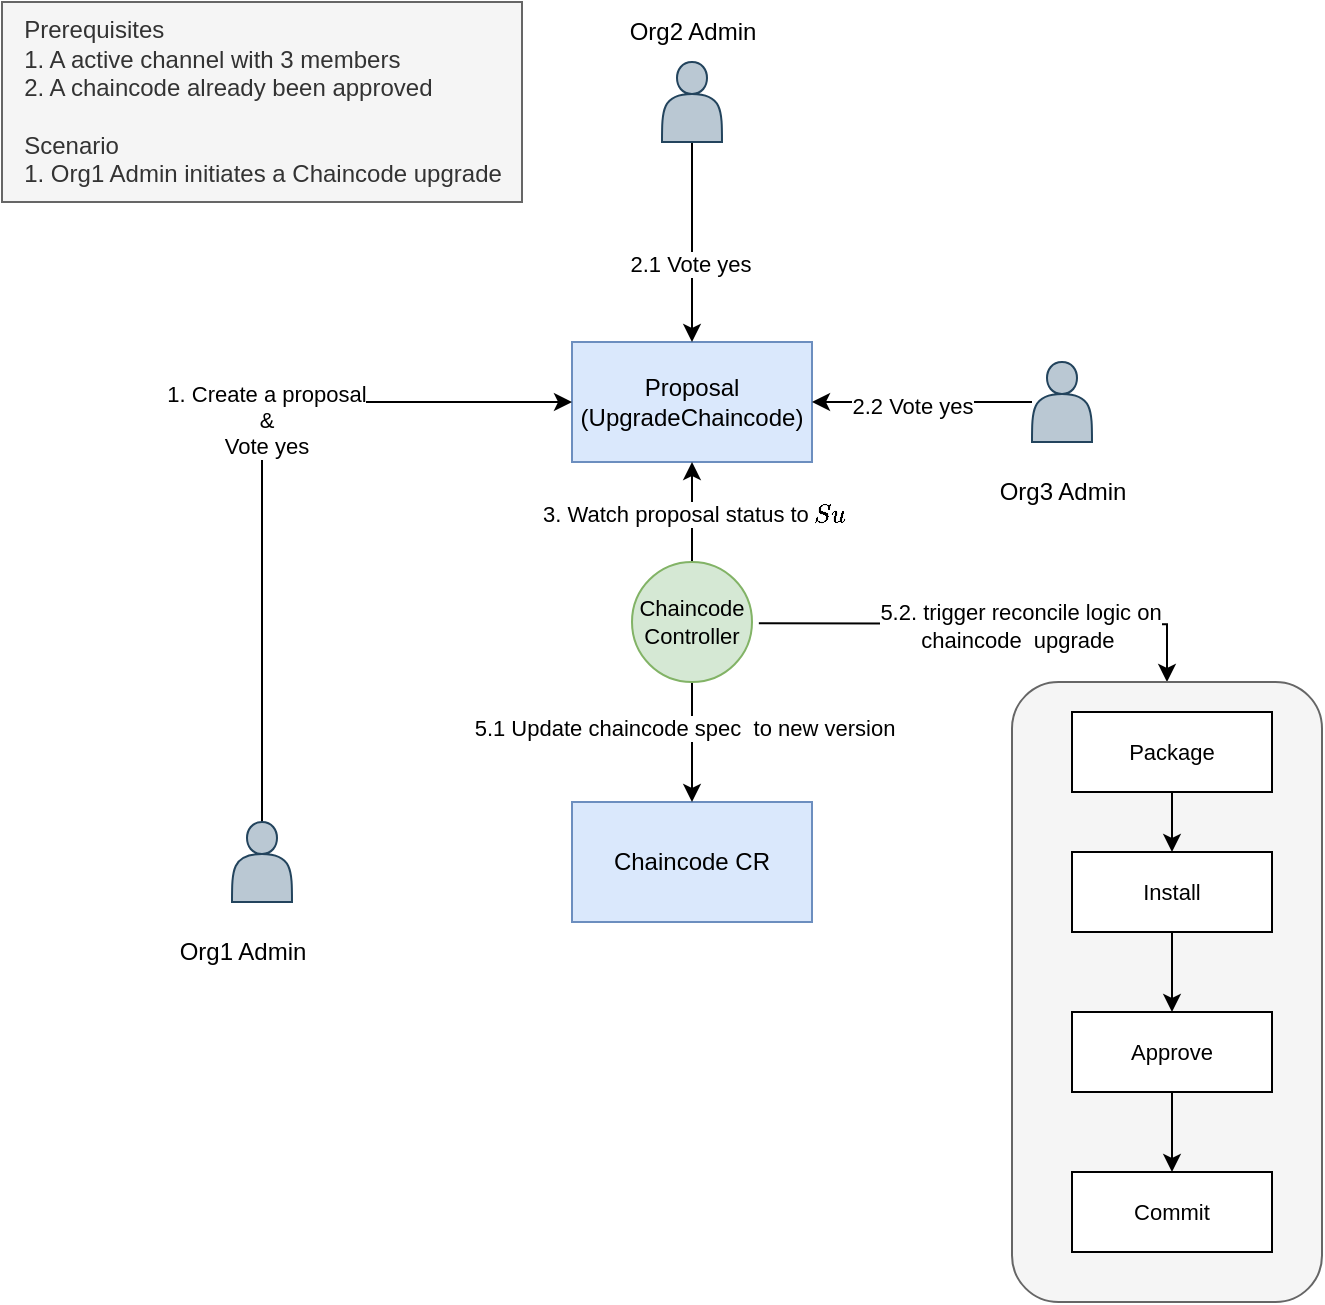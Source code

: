 <mxfile version="20.6.2" type="device"><diagram id="vi9xXOteOGJrXWxcVlT_" name="第 1 页"><mxGraphModel dx="946" dy="672" grid="1" gridSize="10" guides="1" tooltips="1" connect="1" arrows="1" fold="1" page="1" pageScale="1" pageWidth="900" pageHeight="1600" math="0" shadow="0"><root><mxCell id="0"/><mxCell id="1" parent="0"/><mxCell id="4khYf3wGowJXKkLR60K5-1" value="Chaincode CR" style="rounded=0;whiteSpace=wrap;html=1;fillColor=#dae8fc;strokeColor=#6c8ebf;" parent="1" vertex="1"><mxGeometry x="350" y="450" width="120" height="60" as="geometry"/></mxCell><mxCell id="4khYf3wGowJXKkLR60K5-3" value="Proposal&lt;br&gt;(UpgradeChaincode)" style="rounded=0;whiteSpace=wrap;html=1;fillColor=#dae8fc;strokeColor=#6c8ebf;" parent="1" vertex="1"><mxGeometry x="350" y="220" width="120" height="60" as="geometry"/></mxCell><mxCell id="4khYf3wGowJXKkLR60K5-11" style="edgeStyle=orthogonalEdgeStyle;rounded=0;orthogonalLoop=1;jettySize=auto;html=1;entryX=0;entryY=0.5;entryDx=0;entryDy=0;exitX=0.5;exitY=0;exitDx=0;exitDy=0;" parent="1" source="4khYf3wGowJXKkLR60K5-8" target="4khYf3wGowJXKkLR60K5-3" edge="1"><mxGeometry relative="1" as="geometry"/></mxCell><mxCell id="4khYf3wGowJXKkLR60K5-12" value="1. Create a proposal&lt;br&gt;&amp;amp;&lt;br&gt;Vote yes" style="edgeLabel;html=1;align=center;verticalAlign=middle;resizable=0;points=[];" parent="4khYf3wGowJXKkLR60K5-11" vertex="1" connectable="0"><mxGeometry x="0.106" y="-2" relative="1" as="geometry"><mxPoint y="1" as="offset"/></mxGeometry></mxCell><mxCell id="4khYf3wGowJXKkLR60K5-8" value="" style="shape=actor;whiteSpace=wrap;html=1;fillColor=#bac8d3;strokeColor=#23445d;" parent="1" vertex="1"><mxGeometry x="180" y="460" width="30" height="40" as="geometry"/></mxCell><mxCell id="4khYf3wGowJXKkLR60K5-20" style="edgeStyle=orthogonalEdgeStyle;rounded=0;orthogonalLoop=1;jettySize=auto;html=1;" parent="1" source="4khYf3wGowJXKkLR60K5-13" target="4khYf3wGowJXKkLR60K5-3" edge="1"><mxGeometry relative="1" as="geometry"/></mxCell><mxCell id="4khYf3wGowJXKkLR60K5-22" value="2.2 Vote yes" style="edgeLabel;html=1;align=center;verticalAlign=middle;resizable=0;points=[];" parent="4khYf3wGowJXKkLR60K5-20" vertex="1" connectable="0"><mxGeometry x="0.1" y="2" relative="1" as="geometry"><mxPoint as="offset"/></mxGeometry></mxCell><mxCell id="4khYf3wGowJXKkLR60K5-13" value="" style="shape=actor;whiteSpace=wrap;html=1;fillColor=#bac8d3;strokeColor=#23445d;" parent="1" vertex="1"><mxGeometry x="580" y="230" width="30" height="40" as="geometry"/></mxCell><mxCell id="4khYf3wGowJXKkLR60K5-14" value="Org1 Admin" style="text;html=1;resizable=0;autosize=1;align=center;verticalAlign=middle;points=[];fillColor=none;strokeColor=none;rounded=0;" parent="1" vertex="1"><mxGeometry x="140" y="510" width="90" height="30" as="geometry"/></mxCell><mxCell id="4khYf3wGowJXKkLR60K5-15" value="Org3 Admin" style="text;html=1;resizable=0;autosize=1;align=center;verticalAlign=middle;points=[];fillColor=none;strokeColor=none;rounded=0;" parent="1" vertex="1"><mxGeometry x="550" y="280" width="90" height="30" as="geometry"/></mxCell><mxCell id="4khYf3wGowJXKkLR60K5-18" style="edgeStyle=orthogonalEdgeStyle;rounded=0;orthogonalLoop=1;jettySize=auto;html=1;" parent="1" source="4khYf3wGowJXKkLR60K5-16" target="4khYf3wGowJXKkLR60K5-3" edge="1"><mxGeometry relative="1" as="geometry"/></mxCell><mxCell id="4khYf3wGowJXKkLR60K5-21" value="2.1 Vote yes" style="edgeLabel;html=1;align=center;verticalAlign=middle;resizable=0;points=[];" parent="4khYf3wGowJXKkLR60K5-18" vertex="1" connectable="0"><mxGeometry x="0.21" y="-1" relative="1" as="geometry"><mxPoint as="offset"/></mxGeometry></mxCell><mxCell id="4khYf3wGowJXKkLR60K5-16" value="" style="shape=actor;whiteSpace=wrap;html=1;fillColor=#bac8d3;strokeColor=#23445d;" parent="1" vertex="1"><mxGeometry x="395" y="80" width="30" height="40" as="geometry"/></mxCell><mxCell id="4khYf3wGowJXKkLR60K5-17" value="Org2 Admin" style="text;html=1;resizable=0;autosize=1;align=center;verticalAlign=middle;points=[];fillColor=none;strokeColor=none;rounded=0;" parent="1" vertex="1"><mxGeometry x="365" y="50" width="90" height="30" as="geometry"/></mxCell><mxCell id="4khYf3wGowJXKkLR60K5-25" style="edgeStyle=orthogonalEdgeStyle;rounded=0;orthogonalLoop=1;jettySize=auto;html=1;entryX=0.5;entryY=1;entryDx=0;entryDy=0;" parent="1" source="4khYf3wGowJXKkLR60K5-24" target="4khYf3wGowJXKkLR60K5-3" edge="1"><mxGeometry relative="1" as="geometry"/></mxCell><mxCell id="4khYf3wGowJXKkLR60K5-27" value="3. Watch proposal status to `Succ`" style="edgeLabel;html=1;align=center;verticalAlign=middle;resizable=0;points=[];" parent="4khYf3wGowJXKkLR60K5-25" vertex="1" connectable="0"><mxGeometry x="-0.05" y="-1" relative="1" as="geometry"><mxPoint as="offset"/></mxGeometry></mxCell><mxCell id="4khYf3wGowJXKkLR60K5-26" style="edgeStyle=orthogonalEdgeStyle;rounded=0;orthogonalLoop=1;jettySize=auto;html=1;exitX=0.5;exitY=1;exitDx=0;exitDy=0;" parent="1" source="4khYf3wGowJXKkLR60K5-24" target="4khYf3wGowJXKkLR60K5-1" edge="1"><mxGeometry relative="1" as="geometry"><mxPoint x="410" y="420" as="sourcePoint"/></mxGeometry></mxCell><mxCell id="4khYf3wGowJXKkLR60K5-28" value="5.1 Update chaincode spec&amp;nbsp; to new version" style="edgeLabel;html=1;align=center;verticalAlign=middle;resizable=0;points=[];fontSize=11;" parent="4khYf3wGowJXKkLR60K5-26" vertex="1" connectable="0"><mxGeometry x="-0.233" y="-4" relative="1" as="geometry"><mxPoint as="offset"/></mxGeometry></mxCell><mxCell id="4khYf3wGowJXKkLR60K5-31" style="edgeStyle=orthogonalEdgeStyle;rounded=0;orthogonalLoop=1;jettySize=auto;html=1;entryX=0.5;entryY=0;entryDx=0;entryDy=0;fontSize=11;" parent="1" target="4khYf3wGowJXKkLR60K5-29" edge="1"><mxGeometry relative="1" as="geometry"><mxPoint x="443.42" y="360.6" as="sourcePoint"/><mxPoint x="620.0" y="369.35" as="targetPoint"/></mxGeometry></mxCell><mxCell id="4khYf3wGowJXKkLR60K5-32" value="5.2. trigger reconcile logic on &lt;br&gt;chaincode&amp;nbsp; upgrade&amp;nbsp;" style="edgeLabel;html=1;align=center;verticalAlign=middle;resizable=0;points=[];fontSize=11;" parent="4khYf3wGowJXKkLR60K5-31" vertex="1" connectable="0"><mxGeometry x="0.114" y="-1" relative="1" as="geometry"><mxPoint as="offset"/></mxGeometry></mxCell><mxCell id="4khYf3wGowJXKkLR60K5-24" value="Chaincode&lt;br&gt;Controller" style="ellipse;whiteSpace=wrap;html=1;aspect=fixed;fontSize=11;fillColor=#d5e8d4;strokeColor=#82b366;" parent="1" vertex="1"><mxGeometry x="380" y="330" width="60" height="60" as="geometry"/></mxCell><mxCell id="4khYf3wGowJXKkLR60K5-29" value="" style="rounded=1;whiteSpace=wrap;html=1;fontSize=11;fillColor=#f5f5f5;fontColor=#333333;strokeColor=#666666;" parent="1" vertex="1"><mxGeometry x="570" y="390" width="155" height="310" as="geometry"/></mxCell><mxCell id="4khYf3wGowJXKkLR60K5-39" style="edgeStyle=orthogonalEdgeStyle;rounded=0;orthogonalLoop=1;jettySize=auto;html=1;fontSize=11;" parent="1" source="4khYf3wGowJXKkLR60K5-33" target="4khYf3wGowJXKkLR60K5-34" edge="1"><mxGeometry relative="1" as="geometry"/></mxCell><mxCell id="4khYf3wGowJXKkLR60K5-33" value="Package" style="rounded=0;whiteSpace=wrap;html=1;fontSize=11;" parent="1" vertex="1"><mxGeometry x="600" y="405" width="100" height="40" as="geometry"/></mxCell><mxCell id="4khYf3wGowJXKkLR60K5-40" style="edgeStyle=orthogonalEdgeStyle;rounded=0;orthogonalLoop=1;jettySize=auto;html=1;fontSize=11;" parent="1" source="4khYf3wGowJXKkLR60K5-34" target="4khYf3wGowJXKkLR60K5-36" edge="1"><mxGeometry relative="1" as="geometry"/></mxCell><mxCell id="4khYf3wGowJXKkLR60K5-34" value="Install" style="rounded=0;whiteSpace=wrap;html=1;fontSize=11;" parent="1" vertex="1"><mxGeometry x="600" y="475" width="100" height="40" as="geometry"/></mxCell><mxCell id="4khYf3wGowJXKkLR60K5-41" style="edgeStyle=orthogonalEdgeStyle;rounded=0;orthogonalLoop=1;jettySize=auto;html=1;fontSize=11;" parent="1" source="4khYf3wGowJXKkLR60K5-36" target="4khYf3wGowJXKkLR60K5-38" edge="1"><mxGeometry relative="1" as="geometry"/></mxCell><mxCell id="4khYf3wGowJXKkLR60K5-36" value="Approve" style="rounded=0;whiteSpace=wrap;html=1;fontSize=11;" parent="1" vertex="1"><mxGeometry x="600" y="555" width="100" height="40" as="geometry"/></mxCell><mxCell id="4khYf3wGowJXKkLR60K5-38" value="Commit" style="rounded=0;whiteSpace=wrap;html=1;fontSize=11;" parent="1" vertex="1"><mxGeometry x="600" y="635" width="100" height="40" as="geometry"/></mxCell><mxCell id="4khYf3wGowJXKkLR60K5-43" value="&lt;div style=&quot;text-align: left;&quot;&gt;&lt;span style=&quot;font-size: 12px;&quot;&gt;Prerequisites&lt;/span&gt;&lt;br&gt;&lt;/div&gt;&lt;div style=&quot;text-align: left; font-size: 12px;&quot;&gt;&lt;span style=&quot;background-color: initial;&quot;&gt;&lt;font style=&quot;font-size: 12px;&quot;&gt;1. A active channel with 3 members&lt;/font&gt;&lt;/span&gt;&lt;/div&gt;&lt;div style=&quot;text-align: left; font-size: 12px;&quot;&gt;&lt;span style=&quot;background-color: initial;&quot;&gt;&lt;font style=&quot;font-size: 12px;&quot;&gt;2. A chaincode already been approved&lt;/font&gt;&lt;/span&gt;&lt;/div&gt;&lt;div style=&quot;text-align: left; font-size: 12px;&quot;&gt;&lt;span style=&quot;background-color: initial;&quot;&gt;&lt;font style=&quot;font-size: 12px;&quot;&gt;&lt;br&gt;&lt;/font&gt;&lt;/span&gt;&lt;/div&gt;&lt;div style=&quot;text-align: left; font-size: 12px;&quot;&gt;&lt;span style=&quot;background-color: initial;&quot;&gt;&lt;font style=&quot;font-size: 12px;&quot;&gt;Scenario&lt;/font&gt;&lt;/span&gt;&lt;/div&gt;&lt;div style=&quot;text-align: left; font-size: 12px;&quot;&gt;&lt;span style=&quot;background-color: initial;&quot;&gt;&lt;font style=&quot;font-size: 12px;&quot;&gt;1. Org1 Admin initiates a Chaincode upgrade&lt;/font&gt;&lt;/span&gt;&lt;/div&gt;" style="text;html=1;resizable=0;autosize=1;align=center;verticalAlign=middle;points=[];fillColor=#f5f5f5;strokeColor=#666666;rounded=0;fontSize=11;fontColor=#333333;" parent="1" vertex="1"><mxGeometry x="65" y="50" width="260" height="100" as="geometry"/></mxCell></root></mxGraphModel></diagram></mxfile>